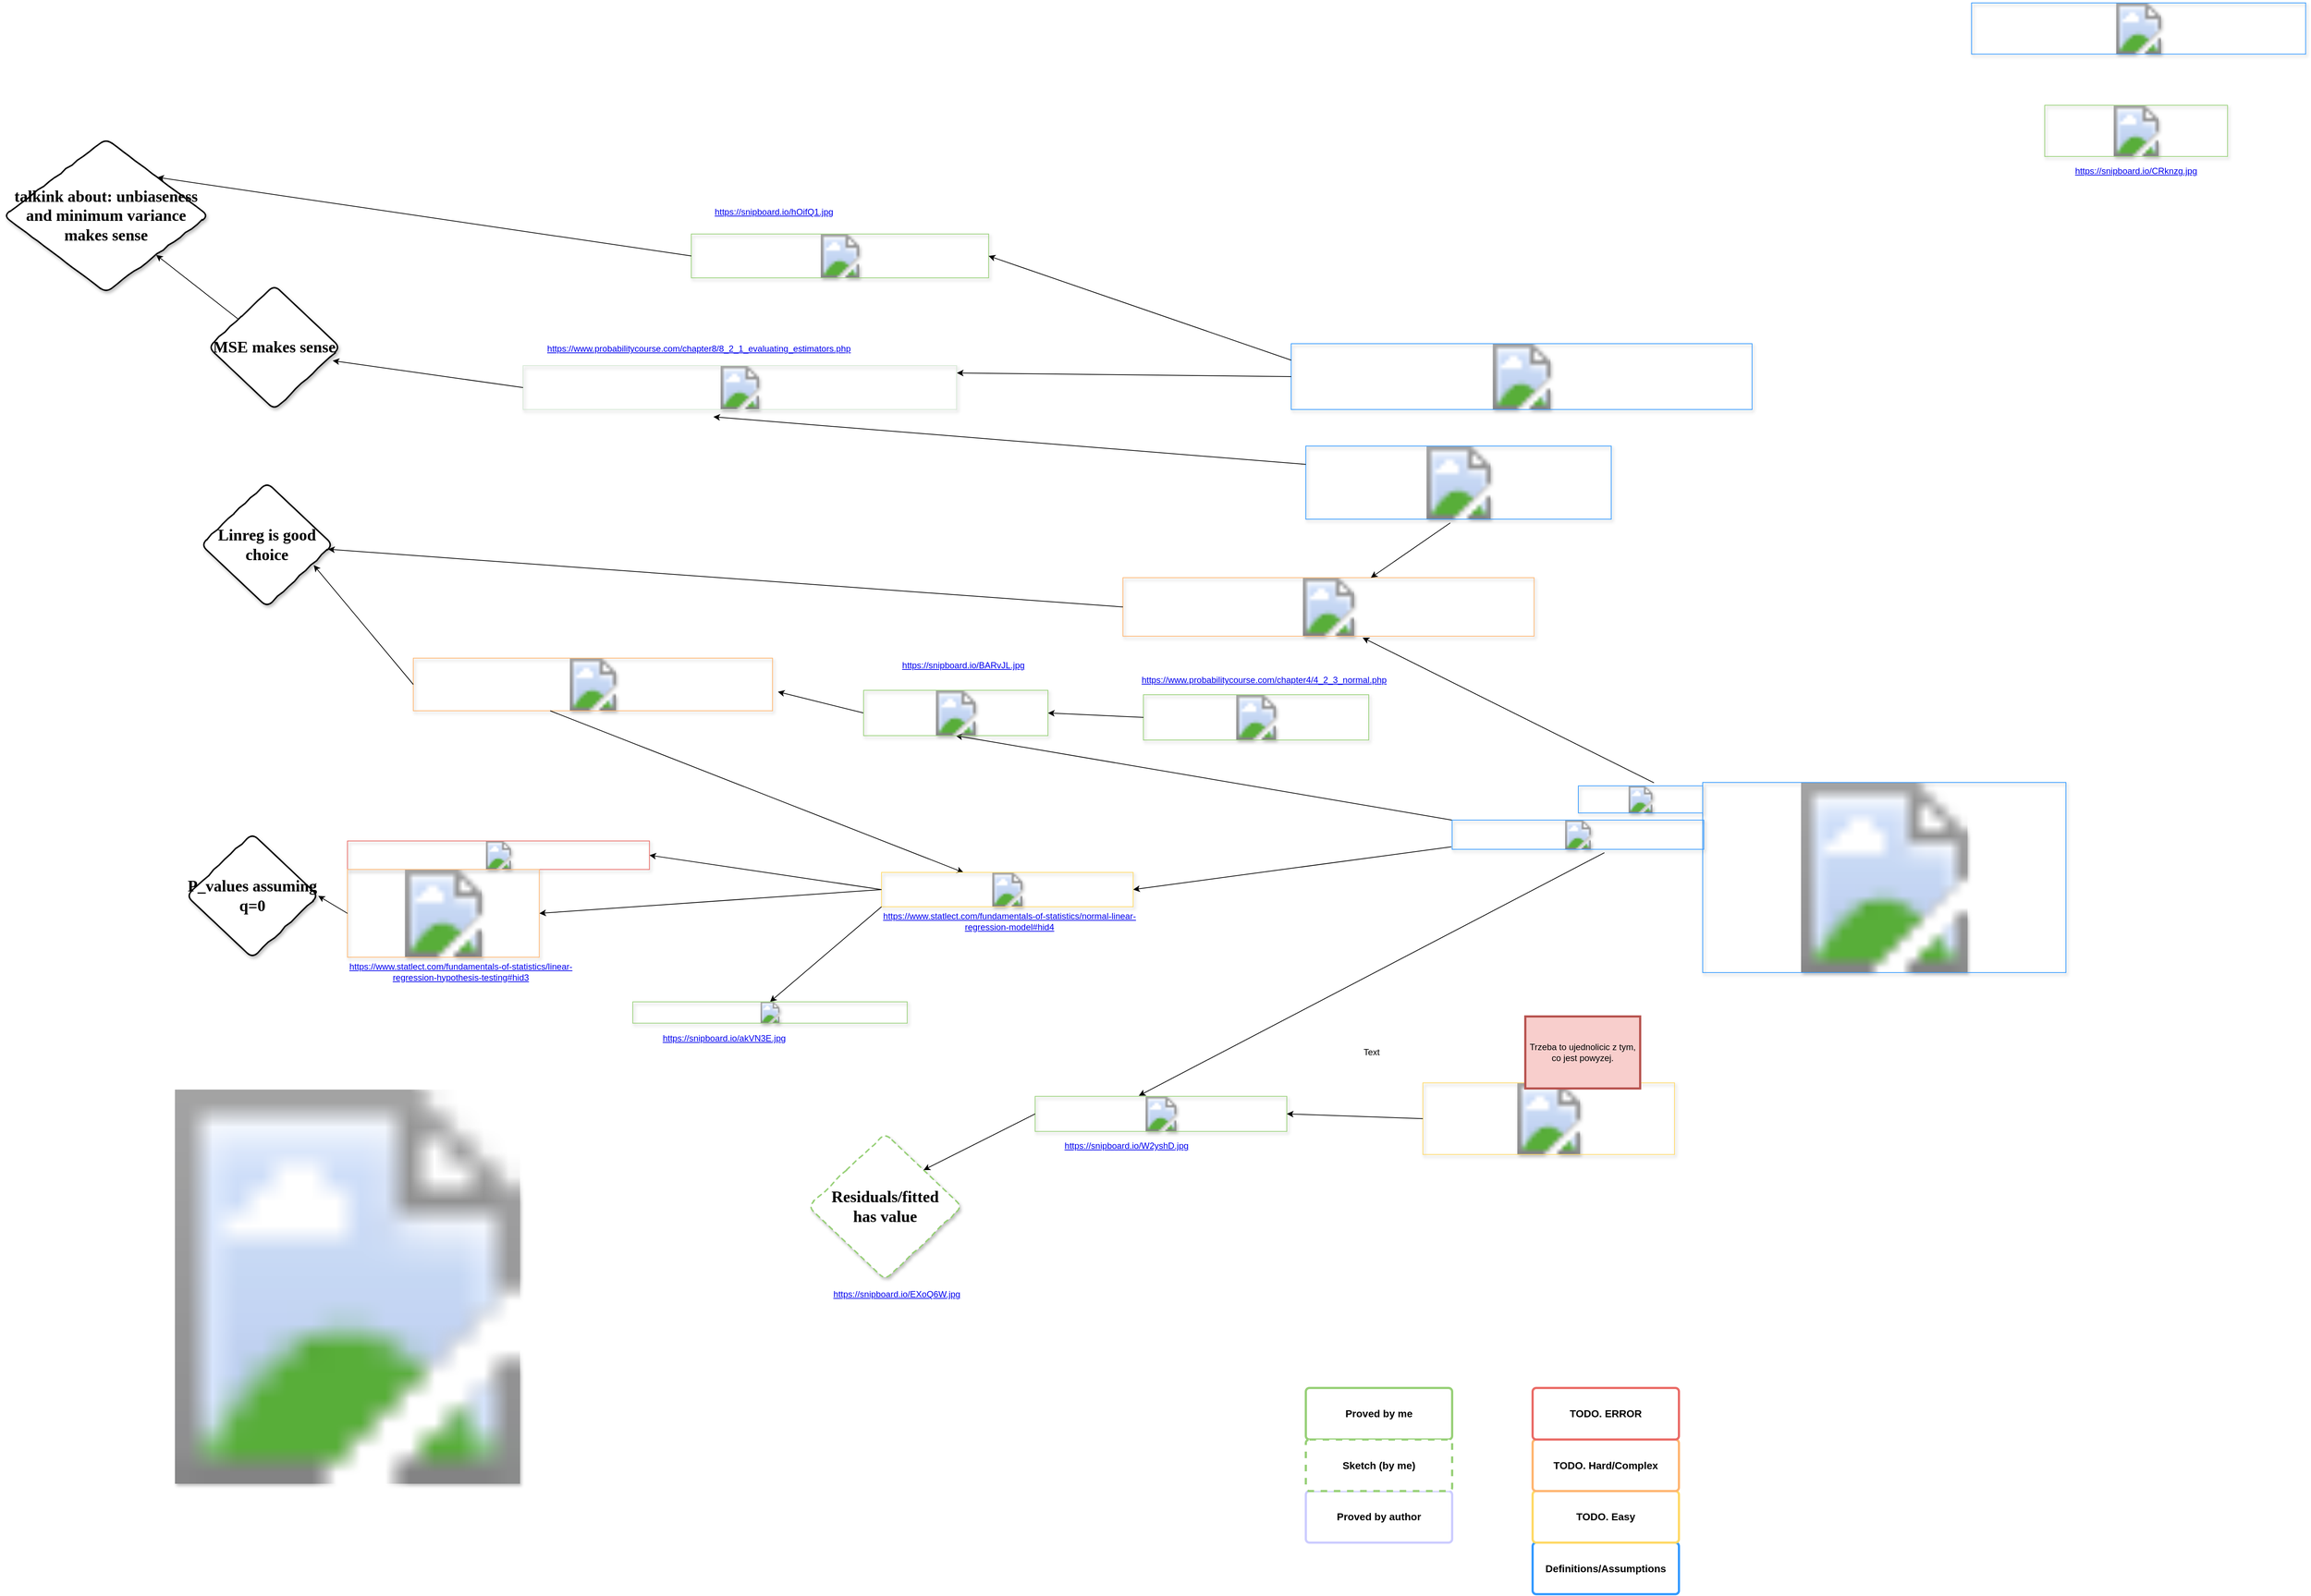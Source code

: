 <mxfile version="13.3.9" type="device"><diagram id="6a731a19-8d31-9384-78a2-239565b7b9f0" name="Page-1"><mxGraphModel dx="3555" dy="3692" grid="1" gridSize="10" guides="1" tooltips="1" connect="1" arrows="1" fold="1" page="1" pageScale="1" pageWidth="1169" pageHeight="827" background="#ffffff" math="0" shadow="0"><root><mxCell id="0"/><mxCell id="1" parent="0"/><mxCell id="1771" value="Definitions/Assumptions" style="rounded=1;whiteSpace=wrap;html=1;shadow=0;labelBackgroundColor=none;strokeColor=#3399FF;strokeWidth=3;fillColor=#FFFFFF;fontFamily=Helvetica;fontSize=14;fontColor=#000000;align=center;spacing=5;fontStyle=1;arcSize=7;perimeterSpacing=2;" parent="1" vertex="1"><mxGeometry x="2120" y="739.5" width="200" height="70.5" as="geometry"/></mxCell><mxCell id="39GpFI_2fi6hGbYnT54f-1833" value="" style="shape=image;html=1;verticalLabelPosition=bottom;labelBackgroundColor=#ffffff;verticalAlign=top;imageAspect=1;aspect=fixed;image=https://snipboard.io/wnhsbO.jpg;rounded=1;shadow=1;fillColor=#ffffff;fontSize=19;" parent="1" vertex="1"><mxGeometry x="40" y="120" width="920" height="539" as="geometry"/></mxCell><mxCell id="39GpFI_2fi6hGbYnT54f-1837" value="" style="group;image=https://snipboard.io/PGlqvB.jpg;" parent="1" vertex="1" connectable="0"><mxGeometry x="1690" y="-310" width="503" height="341.54" as="geometry"/></mxCell><mxCell id="39GpFI_2fi6hGbYnT54f-1839" value="TODO. Easy" style="rounded=1;whiteSpace=wrap;html=1;shadow=0;labelBackgroundColor=none;strokeColor=#FFD966;strokeWidth=3;fillColor=#FFFFFF;fontFamily=Helvetica;fontSize=14;fontColor=#000000;align=center;spacing=5;fontStyle=1;arcSize=7;perimeterSpacing=2;" parent="1" vertex="1"><mxGeometry x="2120" y="669" width="200" height="70.5" as="geometry"/></mxCell><mxCell id="39GpFI_2fi6hGbYnT54f-1840" value="" style="endArrow=classic;html=1;fontSize=19;fontColor=#000000;exitX=-0.003;exitY=0.913;exitDx=0;exitDy=0;entryX=1;entryY=0.5;entryDx=0;entryDy=0;exitPerimeter=0;" parent="1" source="39GpFI_2fi6hGbYnT54f-1836" target="39GpFI_2fi6hGbYnT54f-1838" edge="1"><mxGeometry width="50" height="50" relative="1" as="geometry"><mxPoint x="1710" y="-110" as="sourcePoint"/><mxPoint x="1594" y="-80" as="targetPoint"/></mxGeometry></mxCell><mxCell id="39GpFI_2fi6hGbYnT54f-1841" value="" style="shape=image;html=1;verticalLabelPosition=bottom;labelBackgroundColor=#ffffff;verticalAlign=top;imageAspect=1;aspect=fixed;image=https://snipboard.io/Y0MKjI.jpg;rounded=1;shadow=1;fillColor=#ffffff;fontSize=19;imageBorder=#FFB570;" parent="1" vertex="1"><mxGeometry x="590" y="-470" width="491" height="72" as="geometry"/></mxCell><mxCell id="39GpFI_2fi6hGbYnT54f-1842" value="TODO. Hard/Complex" style="rounded=1;whiteSpace=wrap;html=1;shadow=0;labelBackgroundColor=none;strokeColor=#FFB570;strokeWidth=3;fillColor=#FFFFFF;fontFamily=Helvetica;fontSize=14;fontColor=#000000;align=center;spacing=5;fontStyle=1;arcSize=7;perimeterSpacing=2;" parent="1" vertex="1"><mxGeometry x="2120" y="598.5" width="200" height="70.5" as="geometry"/></mxCell><mxCell id="39GpFI_2fi6hGbYnT54f-1844" value="" style="endArrow=classic;html=1;fontSize=19;fontColor=#000000;exitX=0.381;exitY=1;exitDx=0;exitDy=0;exitPerimeter=0;" parent="1" source="39GpFI_2fi6hGbYnT54f-1841" target="39GpFI_2fi6hGbYnT54f-1838" edge="1"><mxGeometry width="50" height="50" relative="1" as="geometry"><mxPoint x="1530" y="10" as="sourcePoint"/><mxPoint x="1530" y="-110" as="targetPoint"/></mxGeometry></mxCell><mxCell id="39GpFI_2fi6hGbYnT54f-1846" value="" style="group" parent="1" vertex="1" connectable="0"><mxGeometry x="1230" y="-217" width="350" height="87" as="geometry"/></mxCell><mxCell id="39GpFI_2fi6hGbYnT54f-1838" value="" style="shape=image;html=1;verticalLabelPosition=bottom;labelBackgroundColor=#ffffff;verticalAlign=top;imageAspect=1;aspect=fixed;image=https://snipboard.io/GrBXbp.jpg;rounded=1;shadow=1;fillColor=#ffffff;fontSize=19;imageBorder=#FFD966;" parent="39GpFI_2fi6hGbYnT54f-1846" vertex="1"><mxGeometry y="40" width="344" height="47" as="geometry"/></mxCell><mxCell id="39GpFI_2fi6hGbYnT54f-1847" value="TODO. ERROR" style="rounded=1;whiteSpace=wrap;html=1;shadow=0;labelBackgroundColor=none;strokeWidth=3;fontFamily=Helvetica;fontSize=14;align=center;spacing=5;fontStyle=1;arcSize=7;perimeterSpacing=2;strokeColor=#EA6B66;" parent="1" vertex="1"><mxGeometry x="2120" y="528" width="200" height="70.5" as="geometry"/></mxCell><mxCell id="39GpFI_2fi6hGbYnT54f-1850" value="" style="endArrow=classic;html=1;fontSize=19;fontColor=#000000;entryX=1;entryY=0.5;entryDx=0;entryDy=0;exitX=0;exitY=0.5;exitDx=0;exitDy=0;" parent="1" source="39GpFI_2fi6hGbYnT54f-1838" target="39GpFI_2fi6hGbYnT54f-1848" edge="1"><mxGeometry width="50" height="50" relative="1" as="geometry"><mxPoint x="1220" y="-160" as="sourcePoint"/><mxPoint x="1150" y="-180" as="targetPoint"/></mxGeometry></mxCell><mxCell id="39GpFI_2fi6hGbYnT54f-1851" value="" style="endArrow=classic;html=1;fontSize=19;fontColor=#000000;entryX=1;entryY=0.5;entryDx=0;entryDy=0;exitX=0;exitY=0.5;exitDx=0;exitDy=0;" parent="1" source="39GpFI_2fi6hGbYnT54f-1838" target="39GpFI_2fi6hGbYnT54f-1849" edge="1"><mxGeometry width="50" height="50" relative="1" as="geometry"><mxPoint x="1160" y="-10" as="sourcePoint"/><mxPoint x="1210" y="-60" as="targetPoint"/></mxGeometry></mxCell><mxCell id="39GpFI_2fi6hGbYnT54f-1854" value="" style="group" parent="1" vertex="1" connectable="0"><mxGeometry x="500" y="-220" width="412.75" height="199" as="geometry"/></mxCell><mxCell id="39GpFI_2fi6hGbYnT54f-1852" value="" style="group" parent="39GpFI_2fi6hGbYnT54f-1854" vertex="1" connectable="0"><mxGeometry width="412.75" height="159" as="geometry"/></mxCell><mxCell id="39GpFI_2fi6hGbYnT54f-1848" value="" style="shape=image;html=1;verticalLabelPosition=bottom;labelBackgroundColor=#ffffff;verticalAlign=top;imageAspect=1;aspect=fixed;image=https://snipboard.io/x610as.jpg;rounded=1;shadow=1;fillColor=#ffffff;fontSize=19;imageBorder=#EA6B66;" parent="39GpFI_2fi6hGbYnT54f-1852" vertex="1"><mxGeometry width="412.75" height="39" as="geometry"/></mxCell><mxCell id="39GpFI_2fi6hGbYnT54f-1849" value="" style="shape=image;html=1;verticalLabelPosition=bottom;labelBackgroundColor=#ffffff;verticalAlign=top;imageAspect=1;aspect=fixed;image=https://snipboard.io/q21djn.jpg;rounded=1;shadow=1;fillColor=#ffffff;fontSize=19;imageBorder=#FFB570;" parent="39GpFI_2fi6hGbYnT54f-1852" vertex="1"><mxGeometry y="39" width="262.22" height="120" as="geometry"/></mxCell><UserObject label="&lt;a href=&quot;https://www.statlect.com/fundamentals-of-statistics/linear-regression-hypothesis-testing#hid3&quot;&gt;https://www.statlect.com/fundamentals-of-statistics/linear-regression-hypothesis-testing#hid3&lt;/a&gt;" link="https://www.draw.io" id="39GpFI_2fi6hGbYnT54f-1853"><mxCell style="text;html=1;strokeColor=none;fillColor=none;whiteSpace=wrap;align=center;verticalAlign=middle;fontColor=#0000EE;fontStyle=4;rounded=1;shadow=1;labelBackgroundColor=none;" parent="39GpFI_2fi6hGbYnT54f-1854" vertex="1"><mxGeometry y="159" width="310" height="40" as="geometry"/></mxCell></UserObject><mxCell id="39GpFI_2fi6hGbYnT54f-1857" value="P_values assuming q=0" style="rhombus;html=1;align=center;whiteSpace=wrap;comic=1;strokeWidth=2;fontFamily=Comic Sans MS;fontStyle=1;rounded=1;shadow=1;labelBackgroundColor=none;fillColor=#FFFFFF;fontSize=22;" parent="1" vertex="1"><mxGeometry x="280" y="-230" width="180" height="170" as="geometry"/></mxCell><mxCell id="39GpFI_2fi6hGbYnT54f-1858" value="" style="endArrow=classic;html=1;fontSize=22;fontColor=#000000;entryX=1;entryY=0.5;entryDx=0;entryDy=0;exitX=0;exitY=0.5;exitDx=0;exitDy=0;" parent="1" source="39GpFI_2fi6hGbYnT54f-1849" target="39GpFI_2fi6hGbYnT54f-1857" edge="1"><mxGeometry width="50" height="50" relative="1" as="geometry"><mxPoint x="590" y="-30" as="sourcePoint"/><mxPoint x="640" y="-80" as="targetPoint"/></mxGeometry></mxCell><mxCell id="sHZoIjSUoujq5L6UCGkU-1776" value="" style="endArrow=classic;html=1;entryX=0.5;entryY=1;entryDx=0;entryDy=0;exitX=0;exitY=0;exitDx=0;exitDy=0;" parent="1" source="39GpFI_2fi6hGbYnT54f-1836" target="sHZoIjSUoujq5L6UCGkU-1775" edge="1"><mxGeometry width="50" height="50" relative="1" as="geometry"><mxPoint x="1750" y="-268" as="sourcePoint"/><mxPoint x="1870" y="-470" as="targetPoint"/></mxGeometry></mxCell><mxCell id="sHZoIjSUoujq5L6UCGkU-1777" value="" style="endArrow=classic;html=1;entryX=1.015;entryY=0.639;entryDx=0;entryDy=0;entryPerimeter=0;exitX=0;exitY=0.5;exitDx=0;exitDy=0;" parent="1" source="sHZoIjSUoujq5L6UCGkU-1775" target="39GpFI_2fi6hGbYnT54f-1841" edge="1"><mxGeometry width="50" height="50" relative="1" as="geometry"><mxPoint x="1620" y="250" as="sourcePoint"/><mxPoint x="1670" y="200" as="targetPoint"/></mxGeometry></mxCell><mxCell id="xvuyqicsUvWOrQk7tUbD-1771" value="" style="shape=image;html=1;verticalLabelPosition=bottom;labelBackgroundColor=#ffffff;verticalAlign=top;imageAspect=1;aspect=fixed;image=https://snipboard.io/yXGJSR.jpg;rounded=1;shadow=1;fillColor=#ffffff;fontSize=19;imageBorder=#3399FF;" parent="1" vertex="1"><mxGeometry x="2720" y="-1366" width="456.75" height="70" as="geometry"/></mxCell><mxCell id="bCuQNsY73JW3-3CdR91U-1773" value="" style="group" parent="1" vertex="1" connectable="0"><mxGeometry x="2820" y="-1226" width="250" height="110" as="geometry"/></mxCell><mxCell id="bCuQNsY73JW3-3CdR91U-1771" value="" style="shape=image;html=1;verticalLabelPosition=bottom;labelBackgroundColor=#ffffff;verticalAlign=top;imageAspect=1;aspect=fixed;image=https://snipboard.io/RxgJL6.jpg;rounded=1;shadow=1;fillColor=#ffffff;fontSize=19;imageBorder=#97D077;" parent="bCuQNsY73JW3-3CdR91U-1773" vertex="1"><mxGeometry width="249.92" height="70" as="geometry"/></mxCell><UserObject label="&lt;a href=&quot;https://snipboard.io/CRknzg.jpg&quot;&gt;https://snipboard.io/CRknzg.jpg&lt;/a&gt;" link="https://www.draw.io" id="bCuQNsY73JW3-3CdR91U-1772"><mxCell style="text;html=1;strokeColor=none;fillColor=none;whiteSpace=wrap;align=center;verticalAlign=middle;fontColor=#0000EE;fontStyle=4;rounded=1;shadow=1;labelBackgroundColor=none;" parent="bCuQNsY73JW3-3CdR91U-1773" vertex="1"><mxGeometry y="70" width="250" height="40" as="geometry"/></mxCell></UserObject><mxCell id="2-G1oEqkQL84qzMomPsW-1771" value="" style="shape=image;html=1;verticalLabelPosition=bottom;labelBackgroundColor=#ffffff;verticalAlign=top;imageAspect=1;aspect=fixed;image=https://snipboard.io/KLb8s7.jpg;rounded=1;shadow=1;fillColor=#ffffff;fontSize=19;imageBorder=#3399FF;" parent="1" vertex="1"><mxGeometry x="1810" y="-760" width="417.5" height="100" as="geometry"/></mxCell><mxCell id="2-G1oEqkQL84qzMomPsW-1772" value="" style="shape=image;html=1;verticalLabelPosition=bottom;labelBackgroundColor=#ffffff;verticalAlign=top;imageAspect=1;aspect=fixed;image=https://snipboard.io/FwyoZa.jpg;rounded=1;shadow=1;fillColor=#ffffff;fontSize=19;imageBorder=#FFB570;" parent="1" vertex="1"><mxGeometry x="1560" y="-580" width="562" height="80" as="geometry"/></mxCell><mxCell id="2-G1oEqkQL84qzMomPsW-1773" value="" style="endArrow=classic;html=1;exitX=0.473;exitY=1.05;exitDx=0;exitDy=0;exitPerimeter=0;" parent="1" source="2-G1oEqkQL84qzMomPsW-1771" target="2-G1oEqkQL84qzMomPsW-1772" edge="1"><mxGeometry width="50" height="50" relative="1" as="geometry"><mxPoint x="1070" y="-640" as="sourcePoint"/><mxPoint x="1120" y="-690" as="targetPoint"/></mxGeometry></mxCell><mxCell id="2-G1oEqkQL84qzMomPsW-1777" value="Linreg is good choice" style="rhombus;html=1;align=center;whiteSpace=wrap;comic=1;strokeWidth=2;fontFamily=Comic Sans MS;fontStyle=1;rounded=1;shadow=1;labelBackgroundColor=none;fillColor=#FFFFFF;fontSize=22;" parent="1" vertex="1"><mxGeometry x="300" y="-710" width="180" height="170" as="geometry"/></mxCell><UserObject label="&lt;a href=&quot;https://www.statlect.com/fundamentals-of-statistics/normal-linear-regression-model#hid4&quot;&gt;https://www.statlect.com/fundamentals-of-statistics/normal-linear-regression-model#hid4&lt;/a&gt;" link="https://www.draw.io" id="39GpFI_2fi6hGbYnT54f-1845"><mxCell style="text;html=1;strokeColor=none;fillColor=none;whiteSpace=wrap;align=center;verticalAlign=middle;fontColor=#0000EE;fontStyle=4;rounded=1;shadow=1;labelBackgroundColor=none;" parent="1" vertex="1"><mxGeometry x="1230" y="-130" width="350" height="40" as="geometry"/></mxCell></UserObject><mxCell id="2-G1oEqkQL84qzMomPsW-1778" value="" style="endArrow=classic;html=1;exitX=0;exitY=0.5;exitDx=0;exitDy=0;" parent="1" source="2-G1oEqkQL84qzMomPsW-1772" target="2-G1oEqkQL84qzMomPsW-1777" edge="1"><mxGeometry width="50" height="50" relative="1" as="geometry"><mxPoint x="470" y="-680" as="sourcePoint"/><mxPoint x="520" y="-730" as="targetPoint"/></mxGeometry></mxCell><mxCell id="2-G1oEqkQL84qzMomPsW-1779" value="" style="endArrow=classic;html=1;exitX=0;exitY=0.5;exitDx=0;exitDy=0;entryX=0.855;entryY=0.664;entryDx=0;entryDy=0;entryPerimeter=0;" parent="1" source="39GpFI_2fi6hGbYnT54f-1841" target="2-G1oEqkQL84qzMomPsW-1777" edge="1"><mxGeometry width="50" height="50" relative="1" as="geometry"><mxPoint x="470" y="-410" as="sourcePoint"/><mxPoint x="520" y="-460" as="targetPoint"/></mxGeometry></mxCell><mxCell id="LWlimmNS0ifZticCrQ88-1771" value="" style="shape=image;html=1;verticalLabelPosition=bottom;labelBackgroundColor=#ffffff;verticalAlign=top;imageAspect=1;aspect=fixed;image=https://snipboard.io/vlDWTY.jpg;rounded=1;shadow=1;fillColor=#ffffff;fontSize=19;imageBorder=#3399FF;" parent="1" vertex="1"><mxGeometry x="1790" y="-900" width="630" height="90" as="geometry"/></mxCell><mxCell id="LWlimmNS0ifZticCrQ88-1772" value="Proved by me" style="rounded=1;whiteSpace=wrap;html=1;shadow=0;labelBackgroundColor=none;strokeWidth=3;fontFamily=Helvetica;fontSize=14;align=center;spacing=5;fontStyle=1;arcSize=7;perimeterSpacing=2;strokeColor=#97D077;" parent="1" vertex="1"><mxGeometry x="1810" y="528" width="200" height="70.5" as="geometry"/></mxCell><mxCell id="LWlimmNS0ifZticCrQ88-1774" value="Proved by author" style="rounded=1;whiteSpace=wrap;html=1;shadow=0;labelBackgroundColor=none;strokeWidth=3;fontFamily=Helvetica;fontSize=14;align=center;spacing=5;fontStyle=1;arcSize=7;perimeterSpacing=2;strokeColor=#CCCCFF;" parent="1" vertex="1"><mxGeometry x="1810" y="669" width="200" height="70.5" as="geometry"/></mxCell><mxCell id="LWlimmNS0ifZticCrQ88-1776" value="MSE makes sense" style="rhombus;html=1;align=center;whiteSpace=wrap;comic=1;strokeWidth=2;fontFamily=Comic Sans MS;fontStyle=1;rounded=1;shadow=1;labelBackgroundColor=none;fillColor=#FFFFFF;fontSize=22;" parent="1" vertex="1"><mxGeometry x="310" y="-980" width="180" height="170" as="geometry"/></mxCell><mxCell id="LWlimmNS0ifZticCrQ88-1778" value="" style="group" parent="1" vertex="1" connectable="0"><mxGeometry x="740" y="-913" width="592.67" height="103" as="geometry"/></mxCell><mxCell id="LWlimmNS0ifZticCrQ88-1775" value="" style="shape=image;html=1;verticalLabelPosition=bottom;labelBackgroundColor=#ffffff;verticalAlign=top;imageAspect=1;aspect=fixed;image=https://snipboard.io/5iZBsR.jpg;rounded=1;shadow=1;fillColor=#ffffff;fontSize=19;imageBorder=#D5E8D4;" parent="LWlimmNS0ifZticCrQ88-1778" vertex="1"><mxGeometry y="43" width="592.67" height="60" as="geometry"/></mxCell><UserObject label="&lt;a href=&quot;https://www.probabilitycourse.com/chapter8/8_2_1_evaluating_estimators.php&quot;&gt;https://www.probabilitycourse.com/chapter8/8_2_1_evaluating_estimators.php&lt;/a&gt;" link="https://www.draw.io" id="LWlimmNS0ifZticCrQ88-1777"><mxCell style="text;html=1;strokeColor=none;fillColor=none;whiteSpace=wrap;align=center;verticalAlign=middle;fontColor=#0000EE;fontStyle=4;rounded=1;shadow=1;labelBackgroundColor=none;" parent="LWlimmNS0ifZticCrQ88-1778" vertex="1"><mxGeometry width="481.33" height="40" as="geometry"/></mxCell></UserObject><mxCell id="LWlimmNS0ifZticCrQ88-1779" value="" style="endArrow=classic;html=1;exitX=0;exitY=0.5;exitDx=0;exitDy=0;" parent="1" source="LWlimmNS0ifZticCrQ88-1771" edge="1"><mxGeometry width="50" height="50" relative="1" as="geometry"><mxPoint x="1720" y="-950" as="sourcePoint"/><mxPoint x="1333" y="-860" as="targetPoint"/></mxGeometry></mxCell><mxCell id="LWlimmNS0ifZticCrQ88-1780" value="" style="endArrow=classic;html=1;exitX=0;exitY=0.25;exitDx=0;exitDy=0;entryX=0.439;entryY=1.167;entryDx=0;entryDy=0;entryPerimeter=0;" parent="1" source="2-G1oEqkQL84qzMomPsW-1771" target="LWlimmNS0ifZticCrQ88-1775" edge="1"><mxGeometry width="50" height="50" relative="1" as="geometry"><mxPoint x="1340" y="-1040" as="sourcePoint"/><mxPoint x="1390" y="-1090" as="targetPoint"/></mxGeometry></mxCell><mxCell id="LWlimmNS0ifZticCrQ88-1781" value="" style="endArrow=classic;html=1;exitX=0;exitY=0.5;exitDx=0;exitDy=0;entryX=0.943;entryY=0.607;entryDx=0;entryDy=0;entryPerimeter=0;" parent="1" source="LWlimmNS0ifZticCrQ88-1775" target="LWlimmNS0ifZticCrQ88-1776" edge="1"><mxGeometry width="50" height="50" relative="1" as="geometry"><mxPoint x="600" y="-900" as="sourcePoint"/><mxPoint x="650" y="-950" as="targetPoint"/></mxGeometry></mxCell><mxCell id="LWlimmNS0ifZticCrQ88-1784" value="" style="group" parent="1" vertex="1" connectable="0"><mxGeometry x="970" y="-1100" width="406.45" height="110" as="geometry"/></mxCell><mxCell id="LWlimmNS0ifZticCrQ88-1782" value="" style="shape=image;html=1;verticalLabelPosition=bottom;labelBackgroundColor=#ffffff;verticalAlign=top;imageAspect=1;aspect=fixed;image=https://snipboard.io/0E7GXy.jpg;rounded=1;shadow=1;fillColor=#ffffff;fontSize=19;imageBorder=#97D077;flipV=0;" parent="LWlimmNS0ifZticCrQ88-1784" vertex="1"><mxGeometry y="50" width="406.45" height="60" as="geometry"/></mxCell><UserObject label="&lt;a href=&quot;https://snipboard.io/hOifQ1.jpg&quot;&gt;https://snipboard.io/hOifQ1.jpg&lt;/a&gt;" link="https://www.draw.io" id="LWlimmNS0ifZticCrQ88-1783"><mxCell style="text;html=1;strokeColor=none;fillColor=none;whiteSpace=wrap;align=center;verticalAlign=middle;fontColor=#0000EE;fontStyle=4;rounded=1;shadow=1;labelBackgroundColor=none;" parent="LWlimmNS0ifZticCrQ88-1784" vertex="1"><mxGeometry width="226.25" height="40" as="geometry"/></mxCell></UserObject><mxCell id="LWlimmNS0ifZticCrQ88-1785" value="" style="endArrow=classic;html=1;exitX=0;exitY=0.25;exitDx=0;exitDy=0;entryX=1;entryY=0.5;entryDx=0;entryDy=0;" parent="1" source="LWlimmNS0ifZticCrQ88-1771" target="LWlimmNS0ifZticCrQ88-1782" edge="1"><mxGeometry width="50" height="50" relative="1" as="geometry"><mxPoint x="1690" y="-950" as="sourcePoint"/><mxPoint x="1740" y="-1000" as="targetPoint"/></mxGeometry></mxCell><mxCell id="LWlimmNS0ifZticCrQ88-1786" value="talkink about: unbiaseness and minimum variance makes sense" style="rhombus;html=1;align=center;whiteSpace=wrap;comic=1;strokeWidth=2;fontFamily=Comic Sans MS;fontStyle=1;rounded=1;shadow=1;labelBackgroundColor=none;fillColor=#FFFFFF;fontSize=22;" parent="1" vertex="1"><mxGeometry x="30" y="-1180" width="280" height="210" as="geometry"/></mxCell><mxCell id="LWlimmNS0ifZticCrQ88-1787" value="" style="endArrow=classic;html=1;entryX=1;entryY=0;entryDx=0;entryDy=0;exitX=0;exitY=0.5;exitDx=0;exitDy=0;" parent="1" source="LWlimmNS0ifZticCrQ88-1782" target="LWlimmNS0ifZticCrQ88-1786" edge="1"><mxGeometry width="50" height="50" relative="1" as="geometry"><mxPoint x="1190" y="-1050" as="sourcePoint"/><mxPoint x="770" y="-1110" as="targetPoint"/></mxGeometry></mxCell><mxCell id="LWlimmNS0ifZticCrQ88-1788" value="" style="endArrow=classic;html=1;" parent="1" source="LWlimmNS0ifZticCrQ88-1776" target="LWlimmNS0ifZticCrQ88-1786" edge="1"><mxGeometry width="50" height="50" relative="1" as="geometry"><mxPoint x="540" y="-920" as="sourcePoint"/><mxPoint x="590" y="-970" as="targetPoint"/></mxGeometry></mxCell><mxCell id="iZX9hNMANn1yEPU0YPqA-1775" value="" style="group" parent="1" vertex="1" connectable="0"><mxGeometry x="1588" y="-460" width="330" height="102" as="geometry"/></mxCell><mxCell id="iZX9hNMANn1yEPU0YPqA-1773" value="" style="shape=image;html=1;verticalLabelPosition=bottom;labelBackgroundColor=#ffffff;verticalAlign=top;imageAspect=1;aspect=fixed;image=https://snipboard.io/qnmGyM.jpg;rounded=1;shadow=1;fillColor=#ffffff;fontSize=19;imageBorder=#97D077;" parent="iZX9hNMANn1yEPU0YPqA-1775" vertex="1"><mxGeometry y="40" width="308" height="62" as="geometry"/></mxCell><UserObject label="&lt;a href=&quot;https://www.probabilitycourse.com/chapter4/4_2_3_normal.php&quot;&gt;https://www.probabilitycourse.com/chapter4/4_2_3_normal.php&lt;/a&gt;" link="https://www.draw.io" id="iZX9hNMANn1yEPU0YPqA-1774"><mxCell style="text;html=1;strokeColor=none;fillColor=none;whiteSpace=wrap;align=center;verticalAlign=middle;fontColor=#0000EE;fontStyle=4;rounded=1;shadow=1;labelBackgroundColor=none;" parent="iZX9hNMANn1yEPU0YPqA-1775" vertex="1"><mxGeometry width="330" height="40" as="geometry"/></mxCell></UserObject><mxCell id="iZX9hNMANn1yEPU0YPqA-1776" value="" style="endArrow=classic;html=1;entryX=1;entryY=0.5;entryDx=0;entryDy=0;exitX=0;exitY=0.5;exitDx=0;exitDy=0;" parent="1" source="iZX9hNMANn1yEPU0YPqA-1773" target="sHZoIjSUoujq5L6UCGkU-1775" edge="1"><mxGeometry width="50" height="50" relative="1" as="geometry"><mxPoint x="2180" y="-360" as="sourcePoint"/><mxPoint x="2230" y="-410" as="targetPoint"/></mxGeometry></mxCell><mxCell id="3MKDh-_0UyGiqGx_PKS1-1772" value="" style="endArrow=classic;html=1;entryX=0.583;entryY=1.025;entryDx=0;entryDy=0;exitX=0.608;exitY=-0.114;exitDx=0;exitDy=0;exitPerimeter=0;entryPerimeter=0;" parent="1" source="3MKDh-_0UyGiqGx_PKS1-1771" target="2-G1oEqkQL84qzMomPsW-1772" edge="1"><mxGeometry width="50" height="50" relative="1" as="geometry"><mxPoint x="1750" y="-300" as="sourcePoint"/><mxPoint x="1580" y="-510" as="targetPoint"/></mxGeometry></mxCell><mxCell id="sHZoIjSUoujq5L6UCGkU-1779" value="" style="group;image=https://snipboard.io/qaOhG9.jpg;" parent="1" vertex="1" connectable="0"><mxGeometry x="1783.5" y="-373.77" width="413" height="107.0" as="geometry"/></mxCell><mxCell id="3MKDh-_0UyGiqGx_PKS1-1776" value="" style="group" parent="1" vertex="1" connectable="0"><mxGeometry x="1210" y="-480" width="256.5" height="110.23" as="geometry"/></mxCell><UserObject label="&lt;a href=&quot;https://snipboard.io/BARvJL.jpg&quot;&gt;https://snipboard.io/BARvJL.jpg&lt;/a&gt;" link="https://www.draw.io" id="sHZoIjSUoujq5L6UCGkU-1778"><mxCell style="text;html=1;strokeColor=none;fillColor=none;whiteSpace=wrap;align=center;verticalAlign=middle;fontColor=#0000EE;fontStyle=4;rounded=1;shadow=1;labelBackgroundColor=none;" parent="3MKDh-_0UyGiqGx_PKS1-1776" vertex="1"><mxGeometry x="6.5" width="250" height="40" as="geometry"/></mxCell></UserObject><mxCell id="3MKDh-_0UyGiqGx_PKS1-1775" value="" style="group" parent="3MKDh-_0UyGiqGx_PKS1-1776" vertex="1" connectable="0"><mxGeometry y="48.23" width="252" height="62" as="geometry"/></mxCell><mxCell id="sHZoIjSUoujq5L6UCGkU-1775" value="" style="shape=image;html=1;verticalLabelPosition=bottom;labelBackgroundColor=#ffffff;verticalAlign=top;imageAspect=1;aspect=fixed;image=https://snipboard.io/qaOhG9.jpg;rounded=1;shadow=1;fillColor=#ffffff;fontSize=19;imageBorder=#97D077;" parent="3MKDh-_0UyGiqGx_PKS1-1775" vertex="1"><mxGeometry x="-4.5" y="5.77" width="252" height="62" as="geometry"/></mxCell><mxCell id="3MKDh-_0UyGiqGx_PKS1-1778" value="" style="endArrow=classic;html=1;entryX=0.412;entryY=-0.018;entryDx=0;entryDy=0;entryPerimeter=0;exitX=0.605;exitY=1.114;exitDx=0;exitDy=0;exitPerimeter=0;" parent="1" source="39GpFI_2fi6hGbYnT54f-1836" target="3MKDh-_0UyGiqGx_PKS1-1777" edge="1"><mxGeometry width="50" height="50" relative="1" as="geometry"><mxPoint x="1870" y="-200" as="sourcePoint"/><mxPoint x="2080" y="90" as="targetPoint"/></mxGeometry></mxCell><mxCell id="3MKDh-_0UyGiqGx_PKS1-1780" value="" style="group" parent="1" vertex="1" connectable="0"><mxGeometry x="1440" y="129.228" width="344" height="88.002" as="geometry"/></mxCell><mxCell id="3MKDh-_0UyGiqGx_PKS1-1777" value="" style="shape=image;html=1;verticalLabelPosition=bottom;labelBackgroundColor=#ffffff;verticalAlign=top;imageAspect=1;aspect=fixed;image=https://snipboard.io/ktQCJ7.jpg;rounded=1;shadow=1;fillColor=#ffffff;fontSize=19;imageBorder=#97D077;" parent="3MKDh-_0UyGiqGx_PKS1-1780" vertex="1"><mxGeometry width="344" height="48" as="geometry"/></mxCell><UserObject label="&lt;a href=&quot;https://snipboard.io/W2yshD.jpg&quot;&gt;https://snipboard.io/W2yshD.jpg&lt;/a&gt;" link="https://www.draw.io" id="3MKDh-_0UyGiqGx_PKS1-1779"><mxCell style="text;html=1;strokeColor=none;fillColor=none;whiteSpace=wrap;align=center;verticalAlign=middle;fontColor=#0000EE;fontStyle=4;rounded=1;shadow=1;labelBackgroundColor=none;" parent="3MKDh-_0UyGiqGx_PKS1-1780" vertex="1"><mxGeometry y="48.002" width="250" height="40" as="geometry"/></mxCell></UserObject><mxCell id="3MKDh-_0UyGiqGx_PKS1-1781" value="" style="group" parent="1" vertex="1" connectable="0"><mxGeometry x="2010" y="-300" width="839" height="260" as="geometry"/></mxCell><mxCell id="39GpFI_2fi6hGbYnT54f-1834" value="" style="shape=image;html=1;verticalLabelPosition=bottom;labelBackgroundColor=#ffffff;verticalAlign=top;imageAspect=1;aspect=fixed;image=https://snipboard.io/PGlqvB.jpg;rounded=1;shadow=1;fillColor=#ffffff;fontSize=19;imageBorder=#3399FF;" parent="3MKDh-_0UyGiqGx_PKS1-1781" vertex="1"><mxGeometry x="342.5" width="496.5" height="260" as="geometry"/></mxCell><mxCell id="39GpFI_2fi6hGbYnT54f-1836" value="" style="shape=image;html=1;verticalLabelPosition=bottom;labelBackgroundColor=#ffffff;verticalAlign=top;imageAspect=1;aspect=fixed;image=https://snipboard.io/i7unTb.jpg;rounded=1;shadow=1;fillColor=#ffffff;fontSize=19;imageBorder=#3399FF;" parent="3MKDh-_0UyGiqGx_PKS1-1781" vertex="1"><mxGeometry y="51.458" width="344" height="40" as="geometry"/></mxCell><mxCell id="3MKDh-_0UyGiqGx_PKS1-1771" value="" style="shape=image;html=1;verticalLabelPosition=bottom;labelBackgroundColor=#ffffff;verticalAlign=top;imageAspect=1;aspect=fixed;image=https://snipboard.io/TIJUZB.jpg;rounded=1;shadow=1;fillColor=#ffffff;fontSize=19;imageBorder=#3399FF;" parent="3MKDh-_0UyGiqGx_PKS1-1781" vertex="1"><mxGeometry x="172.5" y="4.69" width="170" height="37" as="geometry"/></mxCell><mxCell id="3MKDh-_0UyGiqGx_PKS1-1782" value="" style="shape=image;html=1;verticalLabelPosition=bottom;labelBackgroundColor=#ffffff;verticalAlign=top;imageAspect=1;aspect=fixed;image=https://snipboard.io/qp5j3n.jpg;rounded=1;shadow=1;fillColor=#ffffff;fontSize=19;imageBorder=#FFD966;" parent="1" vertex="1"><mxGeometry x="1970" y="110.768" width="344" height="98" as="geometry"/></mxCell><mxCell id="3MKDh-_0UyGiqGx_PKS1-1784" value="" style="endArrow=classic;html=1;entryX=1;entryY=0.5;entryDx=0;entryDy=0;exitX=0;exitY=0.5;exitDx=0;exitDy=0;" parent="1" source="3MKDh-_0UyGiqGx_PKS1-1782" target="3MKDh-_0UyGiqGx_PKS1-1777" edge="1"><mxGeometry width="50" height="50" relative="1" as="geometry"><mxPoint x="1960" y="153.23" as="sourcePoint"/><mxPoint x="1930" y="309.23" as="targetPoint"/></mxGeometry></mxCell><mxCell id="6_DcmyUE6U4yR4i6sh_Q-1771" value="Text" style="text;html=1;strokeColor=none;fillColor=none;align=center;verticalAlign=middle;whiteSpace=wrap;rounded=0;" parent="1" vertex="1"><mxGeometry x="1880" y="59.23" width="40" height="20" as="geometry"/></mxCell><mxCell id="6_DcmyUE6U4yR4i6sh_Q-1772" value="Trzeba to ujednolicic z tym, co jest powyzej." style="text;html=1;fillColor=#f8cecc;align=center;verticalAlign=middle;whiteSpace=wrap;rounded=0;strokeColor=#b85450;strokeWidth=3;" parent="1" vertex="1"><mxGeometry x="2110" y="20.0" width="157" height="98.46" as="geometry"/></mxCell><mxCell id="B5KbZtRFnCtdAiVnxQvq-1772" value="" style="endArrow=classic;html=1;exitX=0;exitY=0;exitDx=0;exitDy=0;entryX=0.5;entryY=0;entryDx=0;entryDy=0;" parent="1" source="39GpFI_2fi6hGbYnT54f-1845" target="B5KbZtRFnCtdAiVnxQvq-1771" edge="1"><mxGeometry width="50" height="50" relative="1" as="geometry"><mxPoint x="1100" y="-60" as="sourcePoint"/><mxPoint x="1150" y="-110" as="targetPoint"/></mxGeometry></mxCell><mxCell id="B5KbZtRFnCtdAiVnxQvq-1775" value="" style="group" parent="1" vertex="1" connectable="0"><mxGeometry x="890" width="375.14" height="69.23" as="geometry"/></mxCell><mxCell id="B5KbZtRFnCtdAiVnxQvq-1771" value="" style="shape=image;html=1;verticalLabelPosition=bottom;labelBackgroundColor=#ffffff;verticalAlign=top;imageAspect=1;aspect=fixed;image=https://snipboard.io/NpoJAR.jpg;rounded=1;shadow=1;fillColor=#ffffff;fontSize=19;imageBorder=#97D077;" parent="B5KbZtRFnCtdAiVnxQvq-1775" vertex="1"><mxGeometry width="375.14" height="29.23" as="geometry"/></mxCell><UserObject label="&lt;a href=&quot;https://snipboard.io/akVN3E.jpg&quot;&gt;https://snipboard.io/akVN3E.jpg&lt;/a&gt;" link="https://www.draw.io" id="B5KbZtRFnCtdAiVnxQvq-1774"><mxCell style="text;html=1;strokeColor=none;fillColor=none;whiteSpace=wrap;align=center;verticalAlign=middle;fontColor=#0000EE;fontStyle=4;rounded=1;shadow=1;labelBackgroundColor=none;" parent="B5KbZtRFnCtdAiVnxQvq-1775" vertex="1"><mxGeometry y="30" width="250" height="39.23" as="geometry"/></mxCell></UserObject><mxCell id="Attq6KFY34p5hC9jb4wz-1771" value="Residuals/fitted&lt;br&gt;has value" style="rhombus;html=1;align=center;whiteSpace=wrap;comic=1;strokeWidth=2;fontFamily=Comic Sans MS;fontStyle=1;rounded=1;shadow=1;labelBackgroundColor=none;fillColor=#FFFFFF;fontSize=22;strokeColor=#97D077;dashed=1;" vertex="1" parent="1"><mxGeometry x="1130" y="180" width="210" height="200" as="geometry"/></mxCell><mxCell id="Attq6KFY34p5hC9jb4wz-1772" value="" style="endArrow=classic;html=1;exitX=0;exitY=0.5;exitDx=0;exitDy=0;entryX=1;entryY=0;entryDx=0;entryDy=0;" edge="1" parent="1" source="3MKDh-_0UyGiqGx_PKS1-1777" target="Attq6KFY34p5hC9jb4wz-1771"><mxGeometry width="50" height="50" relative="1" as="geometry"><mxPoint x="1310" y="200" as="sourcePoint"/><mxPoint x="1360" y="150" as="targetPoint"/></mxGeometry></mxCell><UserObject label="&lt;a href=&quot;https://snipboard.io/EXoQ6W.jpg&quot;&gt;https://snipboard.io/EXoQ6W.jpg&lt;/a&gt;" link="https://www.draw.io" id="Attq6KFY34p5hC9jb4wz-1773"><mxCell style="text;html=1;strokeColor=none;fillColor=none;whiteSpace=wrap;align=center;verticalAlign=middle;fontColor=#0000EE;fontStyle=4;rounded=1;shadow=1;labelBackgroundColor=none;" vertex="1" parent="1"><mxGeometry x="1126.45" y="380" width="250" height="40" as="geometry"/></mxCell></UserObject><mxCell id="Attq6KFY34p5hC9jb4wz-1774" value="Sketch (by me)" style="rounded=1;whiteSpace=wrap;html=1;shadow=0;labelBackgroundColor=none;strokeWidth=3;fontFamily=Helvetica;fontSize=14;align=center;spacing=5;fontStyle=1;arcSize=7;perimeterSpacing=2;strokeColor=#97D077;dashed=1;" vertex="1" parent="1"><mxGeometry x="1810" y="598.5" width="200" height="70.5" as="geometry"/></mxCell></root></mxGraphModel></diagram></mxfile>